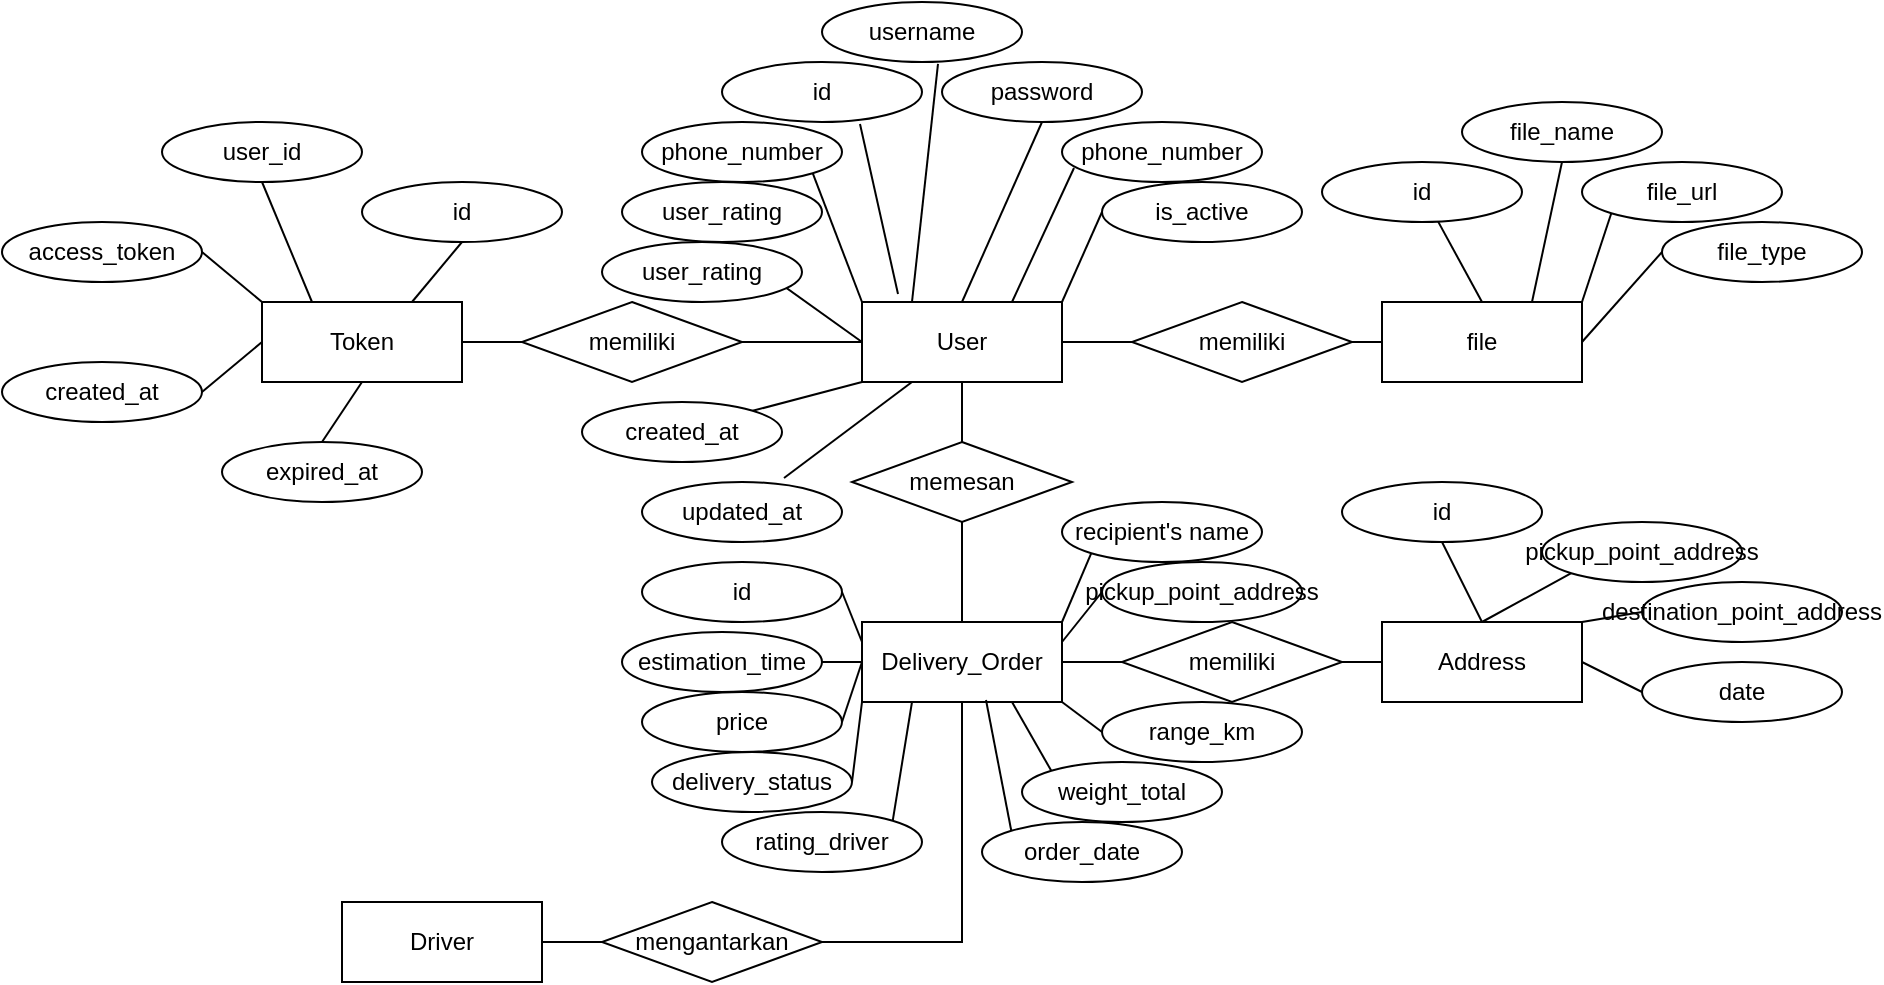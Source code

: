 <mxfile version="27.1.6">
  <diagram id="R2lEEEUBdFMjLlhIrx00" name="Page-1">
    <mxGraphModel dx="1722" dy="1581" grid="1" gridSize="10" guides="1" tooltips="1" connect="1" arrows="1" fold="1" page="1" pageScale="1" pageWidth="850" pageHeight="1100" math="0" shadow="0" extFonts="Permanent Marker^https://fonts.googleapis.com/css?family=Permanent+Marker">
      <root>
        <mxCell id="0" />
        <mxCell id="1" parent="0" />
        <mxCell id="4w9o8WdvUzB_xdpNwszh-34" style="rounded=0;orthogonalLoop=1;jettySize=auto;html=1;exitX=0;exitY=0.5;exitDx=0;exitDy=0;entryX=0.5;entryY=1;entryDx=0;entryDy=0;endArrow=none;startFill=0;" parent="1" source="4w9o8WdvUzB_xdpNwszh-2" target="4w9o8WdvUzB_xdpNwszh-21" edge="1">
          <mxGeometry relative="1" as="geometry" />
        </mxCell>
        <mxCell id="4w9o8WdvUzB_xdpNwszh-36" style="rounded=0;orthogonalLoop=1;jettySize=auto;html=1;exitX=0;exitY=0;exitDx=0;exitDy=0;entryX=1;entryY=1;entryDx=0;entryDy=0;endArrow=none;startFill=0;" parent="1" source="4w9o8WdvUzB_xdpNwszh-2" target="4w9o8WdvUzB_xdpNwszh-12" edge="1">
          <mxGeometry relative="1" as="geometry" />
        </mxCell>
        <mxCell id="4w9o8WdvUzB_xdpNwszh-45" style="rounded=0;orthogonalLoop=1;jettySize=auto;html=1;exitX=1;exitY=0.5;exitDx=0;exitDy=0;entryX=0;entryY=0.5;entryDx=0;entryDy=0;endArrow=none;startFill=0;" parent="1" source="4w9o8WdvUzB_xdpNwszh-2" target="4w9o8WdvUzB_xdpNwszh-43" edge="1">
          <mxGeometry relative="1" as="geometry" />
        </mxCell>
        <mxCell id="4w9o8WdvUzB_xdpNwszh-57" style="rounded=0;orthogonalLoop=1;jettySize=auto;html=1;exitX=0.5;exitY=1;exitDx=0;exitDy=0;entryX=0.5;entryY=0;entryDx=0;entryDy=0;endArrow=none;startFill=0;" parent="1" source="4w9o8WdvUzB_xdpNwszh-2" target="4w9o8WdvUzB_xdpNwszh-58" edge="1">
          <mxGeometry relative="1" as="geometry">
            <mxPoint x="220" y="180" as="targetPoint" />
          </mxGeometry>
        </mxCell>
        <mxCell id="4w9o8WdvUzB_xdpNwszh-2" value="User" style="rounded=0;whiteSpace=wrap;html=1;" parent="1" vertex="1">
          <mxGeometry x="50" y="100" width="100" height="40" as="geometry" />
        </mxCell>
        <mxCell id="4w9o8WdvUzB_xdpNwszh-7" value="phone_number" style="ellipse;whiteSpace=wrap;html=1;" parent="1" vertex="1">
          <mxGeometry x="150" y="10" width="100" height="30" as="geometry" />
        </mxCell>
        <mxCell id="4w9o8WdvUzB_xdpNwszh-12" value="phone_number" style="ellipse;whiteSpace=wrap;html=1;" parent="1" vertex="1">
          <mxGeometry x="-60" y="10" width="100" height="30" as="geometry" />
        </mxCell>
        <mxCell id="4w9o8WdvUzB_xdpNwszh-13" value="username" style="ellipse;whiteSpace=wrap;html=1;" parent="1" vertex="1">
          <mxGeometry x="30" y="-50" width="100" height="30" as="geometry" />
        </mxCell>
        <mxCell id="4w9o8WdvUzB_xdpNwszh-14" value="password" style="ellipse;whiteSpace=wrap;html=1;" parent="1" vertex="1">
          <mxGeometry x="90" y="-20" width="100" height="30" as="geometry" />
        </mxCell>
        <mxCell id="4w9o8WdvUzB_xdpNwszh-16" value="created_at" style="ellipse;whiteSpace=wrap;html=1;" parent="1" vertex="1">
          <mxGeometry x="-90" y="150" width="100" height="30" as="geometry" />
        </mxCell>
        <mxCell id="4w9o8WdvUzB_xdpNwszh-17" value="is_active" style="ellipse;whiteSpace=wrap;html=1;" parent="1" vertex="1">
          <mxGeometry x="170" y="40" width="100" height="30" as="geometry" />
        </mxCell>
        <mxCell id="4w9o8WdvUzB_xdpNwszh-20" value="updated_at" style="ellipse;whiteSpace=wrap;html=1;" parent="1" vertex="1">
          <mxGeometry x="-60" y="190" width="100" height="30" as="geometry" />
        </mxCell>
        <mxCell id="4w9o8WdvUzB_xdpNwszh-21" value="user_rating" style="ellipse;whiteSpace=wrap;html=1;" parent="1" vertex="1">
          <mxGeometry x="-70" y="40" width="100" height="30" as="geometry" />
        </mxCell>
        <mxCell id="4w9o8WdvUzB_xdpNwszh-48" style="edgeStyle=orthogonalEdgeStyle;rounded=0;orthogonalLoop=1;jettySize=auto;html=1;exitX=1;exitY=0.5;exitDx=0;exitDy=0;entryX=0;entryY=0.5;entryDx=0;entryDy=0;endArrow=none;startFill=0;" parent="1" source="4w9o8WdvUzB_xdpNwszh-25" target="4w9o8WdvUzB_xdpNwszh-2" edge="1">
          <mxGeometry relative="1" as="geometry" />
        </mxCell>
        <mxCell id="4w9o8WdvUzB_xdpNwszh-25" value="memiliki" style="rhombus;whiteSpace=wrap;html=1;" parent="1" vertex="1">
          <mxGeometry x="-120" y="100" width="110" height="40" as="geometry" />
        </mxCell>
        <mxCell id="4w9o8WdvUzB_xdpNwszh-49" style="edgeStyle=orthogonalEdgeStyle;rounded=0;orthogonalLoop=1;jettySize=auto;html=1;exitX=1;exitY=0.5;exitDx=0;exitDy=0;entryX=0;entryY=0.5;entryDx=0;entryDy=0;endArrow=none;startFill=0;" parent="1" source="4w9o8WdvUzB_xdpNwszh-28" target="4w9o8WdvUzB_xdpNwszh-25" edge="1">
          <mxGeometry relative="1" as="geometry" />
        </mxCell>
        <mxCell id="3kk9B2pmSGoxyPTIV36t-51" style="rounded=0;orthogonalLoop=1;jettySize=auto;html=1;exitX=0.75;exitY=0;exitDx=0;exitDy=0;entryX=0.5;entryY=1;entryDx=0;entryDy=0;endArrow=none;startFill=0;" parent="1" source="4w9o8WdvUzB_xdpNwszh-28" target="3kk9B2pmSGoxyPTIV36t-48" edge="1">
          <mxGeometry relative="1" as="geometry" />
        </mxCell>
        <mxCell id="3kk9B2pmSGoxyPTIV36t-52" style="rounded=0;orthogonalLoop=1;jettySize=auto;html=1;exitX=0.25;exitY=0;exitDx=0;exitDy=0;entryX=0.5;entryY=1;entryDx=0;entryDy=0;endArrow=none;startFill=0;" parent="1" source="4w9o8WdvUzB_xdpNwszh-28" target="3kk9B2pmSGoxyPTIV36t-44" edge="1">
          <mxGeometry relative="1" as="geometry" />
        </mxCell>
        <mxCell id="3kk9B2pmSGoxyPTIV36t-53" style="rounded=0;orthogonalLoop=1;jettySize=auto;html=1;exitX=0;exitY=0;exitDx=0;exitDy=0;entryX=1;entryY=0.5;entryDx=0;entryDy=0;endArrow=none;startFill=0;" parent="1" source="4w9o8WdvUzB_xdpNwszh-28" target="3kk9B2pmSGoxyPTIV36t-50" edge="1">
          <mxGeometry relative="1" as="geometry" />
        </mxCell>
        <mxCell id="3kk9B2pmSGoxyPTIV36t-54" style="rounded=0;orthogonalLoop=1;jettySize=auto;html=1;exitX=0;exitY=0.5;exitDx=0;exitDy=0;entryX=1;entryY=0.5;entryDx=0;entryDy=0;endArrow=none;startFill=0;" parent="1" source="4w9o8WdvUzB_xdpNwszh-28" target="3kk9B2pmSGoxyPTIV36t-43" edge="1">
          <mxGeometry relative="1" as="geometry" />
        </mxCell>
        <mxCell id="3kk9B2pmSGoxyPTIV36t-55" style="rounded=0;orthogonalLoop=1;jettySize=auto;html=1;exitX=0.5;exitY=1;exitDx=0;exitDy=0;entryX=0.5;entryY=0;entryDx=0;entryDy=0;endArrow=none;startFill=0;" parent="1" source="4w9o8WdvUzB_xdpNwszh-28" target="3kk9B2pmSGoxyPTIV36t-49" edge="1">
          <mxGeometry relative="1" as="geometry" />
        </mxCell>
        <mxCell id="4w9o8WdvUzB_xdpNwszh-28" value="Token" style="rounded=0;whiteSpace=wrap;html=1;" parent="1" vertex="1">
          <mxGeometry x="-250" y="100" width="100" height="40" as="geometry" />
        </mxCell>
        <mxCell id="3kk9B2pmSGoxyPTIV36t-9" style="rounded=0;orthogonalLoop=1;jettySize=auto;html=1;exitX=0.75;exitY=0;exitDx=0;exitDy=0;entryX=0.5;entryY=1;entryDx=0;entryDy=0;endArrow=none;startFill=0;" parent="1" source="4w9o8WdvUzB_xdpNwszh-30" target="3kk9B2pmSGoxyPTIV36t-5" edge="1">
          <mxGeometry relative="1" as="geometry" />
        </mxCell>
        <mxCell id="3kk9B2pmSGoxyPTIV36t-10" style="rounded=0;orthogonalLoop=1;jettySize=auto;html=1;exitX=1;exitY=0;exitDx=0;exitDy=0;entryX=0;entryY=1;entryDx=0;entryDy=0;endArrow=none;startFill=0;" parent="1" source="4w9o8WdvUzB_xdpNwszh-30" target="3kk9B2pmSGoxyPTIV36t-4" edge="1">
          <mxGeometry relative="1" as="geometry" />
        </mxCell>
        <mxCell id="3kk9B2pmSGoxyPTIV36t-11" style="rounded=0;orthogonalLoop=1;jettySize=auto;html=1;exitX=1;exitY=0.5;exitDx=0;exitDy=0;entryX=0;entryY=0.5;entryDx=0;entryDy=0;endArrow=none;startFill=0;" parent="1" source="4w9o8WdvUzB_xdpNwszh-30" target="3kk9B2pmSGoxyPTIV36t-6" edge="1">
          <mxGeometry relative="1" as="geometry" />
        </mxCell>
        <mxCell id="4w9o8WdvUzB_xdpNwszh-30" value="file" style="rounded=0;whiteSpace=wrap;html=1;" parent="1" vertex="1">
          <mxGeometry x="310" y="100" width="100" height="40" as="geometry" />
        </mxCell>
        <mxCell id="4w9o8WdvUzB_xdpNwszh-37" style="rounded=0;orthogonalLoop=1;jettySize=auto;html=1;exitX=0.25;exitY=0;exitDx=0;exitDy=0;entryX=0.58;entryY=1.033;entryDx=0;entryDy=0;endArrow=none;startFill=0;entryPerimeter=0;" parent="1" source="4w9o8WdvUzB_xdpNwszh-2" target="4w9o8WdvUzB_xdpNwszh-13" edge="1">
          <mxGeometry relative="1" as="geometry">
            <mxPoint x="105" y="124" as="sourcePoint" />
            <mxPoint x="80" y="70" as="targetPoint" />
          </mxGeometry>
        </mxCell>
        <mxCell id="4w9o8WdvUzB_xdpNwszh-38" style="rounded=0;orthogonalLoop=1;jettySize=auto;html=1;exitX=1;exitY=0;exitDx=0;exitDy=0;entryX=0;entryY=1;entryDx=0;entryDy=0;endArrow=none;startFill=0;" parent="1" source="4w9o8WdvUzB_xdpNwszh-16" target="4w9o8WdvUzB_xdpNwszh-2" edge="1">
          <mxGeometry relative="1" as="geometry">
            <mxPoint x="127" y="299" as="sourcePoint" />
            <mxPoint x="120" y="220" as="targetPoint" />
          </mxGeometry>
        </mxCell>
        <mxCell id="4w9o8WdvUzB_xdpNwszh-39" style="rounded=0;orthogonalLoop=1;jettySize=auto;html=1;exitX=0.71;exitY=-0.067;exitDx=0;exitDy=0;endArrow=none;startFill=0;entryX=0.25;entryY=1;entryDx=0;entryDy=0;exitPerimeter=0;" parent="1" source="4w9o8WdvUzB_xdpNwszh-20" target="4w9o8WdvUzB_xdpNwszh-2" edge="1">
          <mxGeometry relative="1" as="geometry">
            <mxPoint x="177" y="289" as="sourcePoint" />
            <mxPoint x="170" y="210" as="targetPoint" />
          </mxGeometry>
        </mxCell>
        <mxCell id="4w9o8WdvUzB_xdpNwszh-40" style="rounded=0;orthogonalLoop=1;jettySize=auto;html=1;exitX=1;exitY=0;exitDx=0;exitDy=0;entryX=0;entryY=0.5;entryDx=0;entryDy=0;endArrow=none;startFill=0;" parent="1" source="4w9o8WdvUzB_xdpNwszh-2" target="4w9o8WdvUzB_xdpNwszh-17" edge="1">
          <mxGeometry relative="1" as="geometry">
            <mxPoint x="107" y="139" as="sourcePoint" />
            <mxPoint x="100" y="60" as="targetPoint" />
          </mxGeometry>
        </mxCell>
        <mxCell id="4w9o8WdvUzB_xdpNwszh-41" style="rounded=0;orthogonalLoop=1;jettySize=auto;html=1;exitX=0.75;exitY=0;exitDx=0;exitDy=0;entryX=0.06;entryY=0.767;entryDx=0;entryDy=0;endArrow=none;startFill=0;entryPerimeter=0;" parent="1" source="4w9o8WdvUzB_xdpNwszh-2" target="4w9o8WdvUzB_xdpNwszh-7" edge="1">
          <mxGeometry relative="1" as="geometry">
            <mxPoint x="117" y="149" as="sourcePoint" />
            <mxPoint x="110" y="70" as="targetPoint" />
          </mxGeometry>
        </mxCell>
        <mxCell id="4w9o8WdvUzB_xdpNwszh-42" style="rounded=0;orthogonalLoop=1;jettySize=auto;html=1;exitX=0.5;exitY=0;exitDx=0;exitDy=0;entryX=0.5;entryY=1;entryDx=0;entryDy=0;endArrow=none;startFill=0;" parent="1" source="4w9o8WdvUzB_xdpNwszh-2" target="4w9o8WdvUzB_xdpNwszh-14" edge="1">
          <mxGeometry relative="1" as="geometry">
            <mxPoint x="127" y="100" as="sourcePoint" />
            <mxPoint x="120" y="21" as="targetPoint" />
          </mxGeometry>
        </mxCell>
        <mxCell id="4w9o8WdvUzB_xdpNwszh-44" style="edgeStyle=orthogonalEdgeStyle;rounded=0;orthogonalLoop=1;jettySize=auto;html=1;exitX=1;exitY=0.5;exitDx=0;exitDy=0;entryX=0;entryY=0.5;entryDx=0;entryDy=0;endArrow=none;startFill=0;" parent="1" source="4w9o8WdvUzB_xdpNwszh-43" target="4w9o8WdvUzB_xdpNwszh-30" edge="1">
          <mxGeometry relative="1" as="geometry" />
        </mxCell>
        <mxCell id="4w9o8WdvUzB_xdpNwszh-43" value="memiliki" style="rhombus;whiteSpace=wrap;html=1;" parent="1" vertex="1">
          <mxGeometry x="185" y="100" width="110" height="40" as="geometry" />
        </mxCell>
        <mxCell id="4w9o8WdvUzB_xdpNwszh-54" style="edgeStyle=orthogonalEdgeStyle;rounded=0;orthogonalLoop=1;jettySize=auto;html=1;exitX=1;exitY=0.5;exitDx=0;exitDy=0;entryX=0;entryY=0.5;entryDx=0;entryDy=0;endArrow=none;startFill=0;" parent="1" source="4w9o8WdvUzB_xdpNwszh-46" target="4w9o8WdvUzB_xdpNwszh-55" edge="1">
          <mxGeometry relative="1" as="geometry">
            <mxPoint x="-70" y="380" as="targetPoint" />
          </mxGeometry>
        </mxCell>
        <mxCell id="4w9o8WdvUzB_xdpNwszh-46" value="Driver" style="rounded=0;whiteSpace=wrap;html=1;" parent="1" vertex="1">
          <mxGeometry x="-210" y="400" width="100" height="40" as="geometry" />
        </mxCell>
        <mxCell id="3kk9B2pmSGoxyPTIV36t-16" style="rounded=0;orthogonalLoop=1;jettySize=auto;html=1;exitX=1;exitY=0;exitDx=0;exitDy=0;entryX=0;entryY=1;entryDx=0;entryDy=0;endArrow=none;startFill=0;" parent="1" source="4w9o8WdvUzB_xdpNwszh-47" target="3kk9B2pmSGoxyPTIV36t-15" edge="1">
          <mxGeometry relative="1" as="geometry" />
        </mxCell>
        <mxCell id="3kk9B2pmSGoxyPTIV36t-17" style="rounded=0;orthogonalLoop=1;jettySize=auto;html=1;exitX=1;exitY=0.25;exitDx=0;exitDy=0;entryX=0;entryY=0.5;entryDx=0;entryDy=0;endArrow=none;startFill=0;" parent="1" source="4w9o8WdvUzB_xdpNwszh-47" target="3kk9B2pmSGoxyPTIV36t-14" edge="1">
          <mxGeometry relative="1" as="geometry" />
        </mxCell>
        <mxCell id="3kk9B2pmSGoxyPTIV36t-33" style="edgeStyle=orthogonalEdgeStyle;rounded=0;orthogonalLoop=1;jettySize=auto;html=1;exitX=1;exitY=0.5;exitDx=0;exitDy=0;entryX=0;entryY=0.5;entryDx=0;entryDy=0;endArrow=none;startFill=0;" parent="1" source="4w9o8WdvUzB_xdpNwszh-47" target="3kk9B2pmSGoxyPTIV36t-32" edge="1">
          <mxGeometry relative="1" as="geometry" />
        </mxCell>
        <mxCell id="3kk9B2pmSGoxyPTIV36t-35" style="rounded=0;orthogonalLoop=1;jettySize=auto;html=1;exitX=1;exitY=1;exitDx=0;exitDy=0;entryX=0;entryY=0.5;entryDx=0;entryDy=0;endArrow=none;startFill=0;" parent="1" source="4w9o8WdvUzB_xdpNwszh-47" target="3kk9B2pmSGoxyPTIV36t-13" edge="1">
          <mxGeometry relative="1" as="geometry" />
        </mxCell>
        <mxCell id="3kk9B2pmSGoxyPTIV36t-36" style="rounded=0;orthogonalLoop=1;jettySize=auto;html=1;exitX=0.75;exitY=1;exitDx=0;exitDy=0;entryX=0;entryY=0;entryDx=0;entryDy=0;endArrow=none;startFill=0;" parent="1" source="4w9o8WdvUzB_xdpNwszh-47" target="3kk9B2pmSGoxyPTIV36t-12" edge="1">
          <mxGeometry relative="1" as="geometry" />
        </mxCell>
        <mxCell id="4w9o8WdvUzB_xdpNwszh-47" value="Delivery_Order" style="rounded=0;whiteSpace=wrap;html=1;" parent="1" vertex="1">
          <mxGeometry x="50" y="260" width="100" height="40" as="geometry" />
        </mxCell>
        <mxCell id="4w9o8WdvUzB_xdpNwszh-56" style="edgeStyle=orthogonalEdgeStyle;rounded=0;orthogonalLoop=1;jettySize=auto;html=1;exitX=1;exitY=0.5;exitDx=0;exitDy=0;entryX=0.5;entryY=1;entryDx=0;entryDy=0;endArrow=none;startFill=0;" parent="1" source="4w9o8WdvUzB_xdpNwszh-55" target="4w9o8WdvUzB_xdpNwszh-47" edge="1">
          <mxGeometry relative="1" as="geometry" />
        </mxCell>
        <mxCell id="4w9o8WdvUzB_xdpNwszh-55" value="mengantarkan" style="rhombus;whiteSpace=wrap;html=1;" parent="1" vertex="1">
          <mxGeometry x="-80" y="400" width="110" height="40" as="geometry" />
        </mxCell>
        <mxCell id="4w9o8WdvUzB_xdpNwszh-59" style="rounded=0;orthogonalLoop=1;jettySize=auto;html=1;exitX=0.5;exitY=1;exitDx=0;exitDy=0;entryX=0.5;entryY=0;entryDx=0;entryDy=0;endArrow=none;startFill=0;" parent="1" source="4w9o8WdvUzB_xdpNwszh-58" target="4w9o8WdvUzB_xdpNwszh-47" edge="1">
          <mxGeometry relative="1" as="geometry" />
        </mxCell>
        <mxCell id="4w9o8WdvUzB_xdpNwszh-58" value="memesan" style="rhombus;whiteSpace=wrap;html=1;" parent="1" vertex="1">
          <mxGeometry x="45" y="170" width="110" height="40" as="geometry" />
        </mxCell>
        <mxCell id="3kk9B2pmSGoxyPTIV36t-1" value="id" style="ellipse;whiteSpace=wrap;html=1;" parent="1" vertex="1">
          <mxGeometry x="-20" y="-20" width="100" height="30" as="geometry" />
        </mxCell>
        <mxCell id="3kk9B2pmSGoxyPTIV36t-2" style="rounded=0;orthogonalLoop=1;jettySize=auto;html=1;exitX=0.69;exitY=1.033;exitDx=0;exitDy=0;entryX=0.18;entryY=-0.1;entryDx=0;entryDy=0;entryPerimeter=0;endArrow=none;startFill=0;exitPerimeter=0;" parent="1" source="3kk9B2pmSGoxyPTIV36t-1" target="4w9o8WdvUzB_xdpNwszh-2" edge="1">
          <mxGeometry relative="1" as="geometry" />
        </mxCell>
        <mxCell id="3kk9B2pmSGoxyPTIV36t-3" value="id" style="ellipse;whiteSpace=wrap;html=1;" parent="1" vertex="1">
          <mxGeometry x="280" y="30" width="100" height="30" as="geometry" />
        </mxCell>
        <mxCell id="3kk9B2pmSGoxyPTIV36t-4" value="file_url" style="ellipse;whiteSpace=wrap;html=1;" parent="1" vertex="1">
          <mxGeometry x="410" y="30" width="100" height="30" as="geometry" />
        </mxCell>
        <mxCell id="3kk9B2pmSGoxyPTIV36t-5" value="file_name" style="ellipse;whiteSpace=wrap;html=1;" parent="1" vertex="1">
          <mxGeometry x="350" width="100" height="30" as="geometry" />
        </mxCell>
        <mxCell id="3kk9B2pmSGoxyPTIV36t-6" value="file_type" style="ellipse;whiteSpace=wrap;html=1;" parent="1" vertex="1">
          <mxGeometry x="450" y="60" width="100" height="30" as="geometry" />
        </mxCell>
        <mxCell id="3kk9B2pmSGoxyPTIV36t-8" style="rounded=0;orthogonalLoop=1;jettySize=auto;html=1;exitX=0.5;exitY=0;exitDx=0;exitDy=0;endArrow=none;startFill=0;" parent="1" source="4w9o8WdvUzB_xdpNwszh-30" target="3kk9B2pmSGoxyPTIV36t-3" edge="1">
          <mxGeometry relative="1" as="geometry" />
        </mxCell>
        <mxCell id="3kk9B2pmSGoxyPTIV36t-12" value="&lt;span style=&quot;text-align: left;&quot;&gt;weight_total&lt;/span&gt;" style="ellipse;whiteSpace=wrap;html=1;" parent="1" vertex="1">
          <mxGeometry x="130" y="330" width="100" height="30" as="geometry" />
        </mxCell>
        <mxCell id="3kk9B2pmSGoxyPTIV36t-13" value="&lt;span style=&quot;text-align: left;&quot;&gt;range_km&lt;/span&gt;" style="ellipse;whiteSpace=wrap;html=1;" parent="1" vertex="1">
          <mxGeometry x="170" y="300" width="100" height="30" as="geometry" />
        </mxCell>
        <mxCell id="3kk9B2pmSGoxyPTIV36t-14" value="&lt;span style=&quot;text-align: left;&quot;&gt;pickup_point_address&lt;/span&gt;" style="ellipse;whiteSpace=wrap;html=1;" parent="1" vertex="1">
          <mxGeometry x="170" y="230" width="100" height="30" as="geometry" />
        </mxCell>
        <mxCell id="3kk9B2pmSGoxyPTIV36t-15" value="&lt;span style=&quot;text-align: left;&quot;&gt;recipient&#39;s name&lt;/span&gt;" style="ellipse;whiteSpace=wrap;html=1;" parent="1" vertex="1">
          <mxGeometry x="150" y="200" width="100" height="30" as="geometry" />
        </mxCell>
        <mxCell id="G7uIirfBe3Lg3J7pjnIh-2" style="rounded=0;orthogonalLoop=1;jettySize=auto;html=1;exitX=0.5;exitY=0;exitDx=0;exitDy=0;entryX=0.5;entryY=1;entryDx=0;entryDy=0;endArrow=none;startFill=0;" edge="1" parent="1" source="3kk9B2pmSGoxyPTIV36t-18" target="3kk9B2pmSGoxyPTIV36t-29">
          <mxGeometry relative="1" as="geometry" />
        </mxCell>
        <mxCell id="G7uIirfBe3Lg3J7pjnIh-3" style="rounded=0;orthogonalLoop=1;jettySize=auto;html=1;exitX=0.5;exitY=0;exitDx=0;exitDy=0;entryX=0;entryY=1;entryDx=0;entryDy=0;endArrow=none;startFill=0;" edge="1" parent="1" source="3kk9B2pmSGoxyPTIV36t-18" target="3kk9B2pmSGoxyPTIV36t-28">
          <mxGeometry relative="1" as="geometry" />
        </mxCell>
        <mxCell id="G7uIirfBe3Lg3J7pjnIh-4" style="rounded=0;orthogonalLoop=1;jettySize=auto;html=1;exitX=1;exitY=0;exitDx=0;exitDy=0;entryX=0;entryY=0.5;entryDx=0;entryDy=0;endArrow=none;startFill=0;" edge="1" parent="1" source="3kk9B2pmSGoxyPTIV36t-18" target="3kk9B2pmSGoxyPTIV36t-24">
          <mxGeometry relative="1" as="geometry" />
        </mxCell>
        <mxCell id="G7uIirfBe3Lg3J7pjnIh-5" style="rounded=0;orthogonalLoop=1;jettySize=auto;html=1;exitX=1;exitY=0.5;exitDx=0;exitDy=0;entryX=0;entryY=0.5;entryDx=0;entryDy=0;endArrow=none;startFill=0;" edge="1" parent="1" source="3kk9B2pmSGoxyPTIV36t-18" target="3kk9B2pmSGoxyPTIV36t-23">
          <mxGeometry relative="1" as="geometry" />
        </mxCell>
        <mxCell id="3kk9B2pmSGoxyPTIV36t-18" value="Address" style="rounded=0;whiteSpace=wrap;html=1;" parent="1" vertex="1">
          <mxGeometry x="310" y="260" width="100" height="40" as="geometry" />
        </mxCell>
        <mxCell id="3kk9B2pmSGoxyPTIV36t-19" value="&lt;span style=&quot;text-align: left;&quot;&gt;order_date&lt;/span&gt;" style="ellipse;whiteSpace=wrap;html=1;" parent="1" vertex="1">
          <mxGeometry x="110" y="360" width="100" height="30" as="geometry" />
        </mxCell>
        <mxCell id="3kk9B2pmSGoxyPTIV36t-42" style="rounded=0;orthogonalLoop=1;jettySize=auto;html=1;exitX=1;exitY=0.5;exitDx=0;exitDy=0;entryX=0;entryY=0.5;entryDx=0;entryDy=0;endArrow=none;startFill=0;" parent="1" source="3kk9B2pmSGoxyPTIV36t-20" target="4w9o8WdvUzB_xdpNwszh-47" edge="1">
          <mxGeometry relative="1" as="geometry" />
        </mxCell>
        <mxCell id="3kk9B2pmSGoxyPTIV36t-20" value="&lt;span style=&quot;text-align: left;&quot;&gt;estimation_time&lt;/span&gt;" style="ellipse;whiteSpace=wrap;html=1;" parent="1" vertex="1">
          <mxGeometry x="-70" y="265" width="100" height="30" as="geometry" />
        </mxCell>
        <mxCell id="3kk9B2pmSGoxyPTIV36t-41" style="rounded=0;orthogonalLoop=1;jettySize=auto;html=1;exitX=1;exitY=0.5;exitDx=0;exitDy=0;entryX=0;entryY=0.5;entryDx=0;entryDy=0;endArrow=none;startFill=0;" parent="1" source="3kk9B2pmSGoxyPTIV36t-21" target="4w9o8WdvUzB_xdpNwszh-47" edge="1">
          <mxGeometry relative="1" as="geometry" />
        </mxCell>
        <mxCell id="3kk9B2pmSGoxyPTIV36t-21" value="&lt;span style=&quot;text-align: left;&quot;&gt;price&lt;/span&gt;" style="ellipse;whiteSpace=wrap;html=1;" parent="1" vertex="1">
          <mxGeometry x="-60" y="295" width="100" height="30" as="geometry" />
        </mxCell>
        <mxCell id="3kk9B2pmSGoxyPTIV36t-23" value="&lt;span style=&quot;text-align: left;&quot;&gt;date&lt;/span&gt;" style="ellipse;whiteSpace=wrap;html=1;" parent="1" vertex="1">
          <mxGeometry x="440" y="280" width="100" height="30" as="geometry" />
        </mxCell>
        <mxCell id="3kk9B2pmSGoxyPTIV36t-24" value="&lt;span style=&quot;text-align: left;&quot;&gt;destination_point_address&lt;/span&gt;" style="ellipse;whiteSpace=wrap;html=1;" parent="1" vertex="1">
          <mxGeometry x="440" y="240" width="100" height="30" as="geometry" />
        </mxCell>
        <mxCell id="3kk9B2pmSGoxyPTIV36t-28" value="&lt;span style=&quot;text-align: left;&quot;&gt;pickup_point_address&lt;/span&gt;" style="ellipse;whiteSpace=wrap;html=1;" parent="1" vertex="1">
          <mxGeometry x="390" y="210" width="100" height="30" as="geometry" />
        </mxCell>
        <mxCell id="3kk9B2pmSGoxyPTIV36t-29" value="&lt;span style=&quot;text-align: left;&quot;&gt;id&lt;/span&gt;" style="ellipse;whiteSpace=wrap;html=1;" parent="1" vertex="1">
          <mxGeometry x="290" y="190" width="100" height="30" as="geometry" />
        </mxCell>
        <mxCell id="3kk9B2pmSGoxyPTIV36t-38" style="rounded=0;orthogonalLoop=1;jettySize=auto;html=1;exitX=1;exitY=0;exitDx=0;exitDy=0;entryX=0.25;entryY=1;entryDx=0;entryDy=0;endArrow=none;startFill=0;" parent="1" source="3kk9B2pmSGoxyPTIV36t-30" target="4w9o8WdvUzB_xdpNwszh-47" edge="1">
          <mxGeometry relative="1" as="geometry" />
        </mxCell>
        <mxCell id="3kk9B2pmSGoxyPTIV36t-30" value="&lt;span style=&quot;text-align: left;&quot;&gt;rating_driver&lt;/span&gt;" style="ellipse;whiteSpace=wrap;html=1;" parent="1" vertex="1">
          <mxGeometry x="-20" y="355" width="100" height="30" as="geometry" />
        </mxCell>
        <mxCell id="3kk9B2pmSGoxyPTIV36t-40" style="rounded=0;orthogonalLoop=1;jettySize=auto;html=1;exitX=1;exitY=0.5;exitDx=0;exitDy=0;entryX=0;entryY=1;entryDx=0;entryDy=0;endArrow=none;startFill=0;" parent="1" source="3kk9B2pmSGoxyPTIV36t-31" target="4w9o8WdvUzB_xdpNwszh-47" edge="1">
          <mxGeometry relative="1" as="geometry" />
        </mxCell>
        <mxCell id="3kk9B2pmSGoxyPTIV36t-31" value="&lt;span style=&quot;text-align: left;&quot;&gt;delivery_status&lt;/span&gt;" style="ellipse;whiteSpace=wrap;html=1;" parent="1" vertex="1">
          <mxGeometry x="-55" y="325" width="100" height="30" as="geometry" />
        </mxCell>
        <mxCell id="3kk9B2pmSGoxyPTIV36t-34" style="edgeStyle=orthogonalEdgeStyle;rounded=0;orthogonalLoop=1;jettySize=auto;html=1;exitX=1;exitY=0.5;exitDx=0;exitDy=0;entryX=0;entryY=0.5;entryDx=0;entryDy=0;endArrow=none;startFill=0;" parent="1" source="3kk9B2pmSGoxyPTIV36t-32" target="3kk9B2pmSGoxyPTIV36t-18" edge="1">
          <mxGeometry relative="1" as="geometry" />
        </mxCell>
        <mxCell id="3kk9B2pmSGoxyPTIV36t-32" value="memiliki" style="rhombus;whiteSpace=wrap;html=1;" parent="1" vertex="1">
          <mxGeometry x="180" y="260" width="110" height="40" as="geometry" />
        </mxCell>
        <mxCell id="3kk9B2pmSGoxyPTIV36t-37" style="rounded=0;orthogonalLoop=1;jettySize=auto;html=1;exitX=0;exitY=0;exitDx=0;exitDy=0;entryX=0.62;entryY=0.975;entryDx=0;entryDy=0;entryPerimeter=0;endArrow=none;startFill=0;" parent="1" source="3kk9B2pmSGoxyPTIV36t-19" target="4w9o8WdvUzB_xdpNwszh-47" edge="1">
          <mxGeometry relative="1" as="geometry" />
        </mxCell>
        <mxCell id="3kk9B2pmSGoxyPTIV36t-43" value="created_at" style="ellipse;whiteSpace=wrap;html=1;" parent="1" vertex="1">
          <mxGeometry x="-380" y="130" width="100" height="30" as="geometry" />
        </mxCell>
        <mxCell id="3kk9B2pmSGoxyPTIV36t-44" value="user_id" style="ellipse;whiteSpace=wrap;html=1;" parent="1" vertex="1">
          <mxGeometry x="-300" y="10" width="100" height="30" as="geometry" />
        </mxCell>
        <mxCell id="3kk9B2pmSGoxyPTIV36t-45" value="user_rating" style="ellipse;whiteSpace=wrap;html=1;" parent="1" vertex="1">
          <mxGeometry x="-80" y="70" width="100" height="30" as="geometry" />
        </mxCell>
        <mxCell id="3kk9B2pmSGoxyPTIV36t-47" style="rounded=0;orthogonalLoop=1;jettySize=auto;html=1;exitX=1;exitY=0.5;exitDx=0;exitDy=0;entryX=0;entryY=0.25;entryDx=0;entryDy=0;endArrow=none;startFill=0;" parent="1" source="3kk9B2pmSGoxyPTIV36t-46" target="4w9o8WdvUzB_xdpNwszh-47" edge="1">
          <mxGeometry relative="1" as="geometry" />
        </mxCell>
        <mxCell id="3kk9B2pmSGoxyPTIV36t-46" value="id" style="ellipse;whiteSpace=wrap;html=1;" parent="1" vertex="1">
          <mxGeometry x="-60" y="230" width="100" height="30" as="geometry" />
        </mxCell>
        <mxCell id="3kk9B2pmSGoxyPTIV36t-48" value="id" style="ellipse;whiteSpace=wrap;html=1;" parent="1" vertex="1">
          <mxGeometry x="-200" y="40" width="100" height="30" as="geometry" />
        </mxCell>
        <mxCell id="3kk9B2pmSGoxyPTIV36t-49" value="expired_at" style="ellipse;whiteSpace=wrap;html=1;" parent="1" vertex="1">
          <mxGeometry x="-270" y="170" width="100" height="30" as="geometry" />
        </mxCell>
        <mxCell id="3kk9B2pmSGoxyPTIV36t-50" value="access_token" style="ellipse;whiteSpace=wrap;html=1;" parent="1" vertex="1">
          <mxGeometry x="-380" y="60" width="100" height="30" as="geometry" />
        </mxCell>
      </root>
    </mxGraphModel>
  </diagram>
</mxfile>

